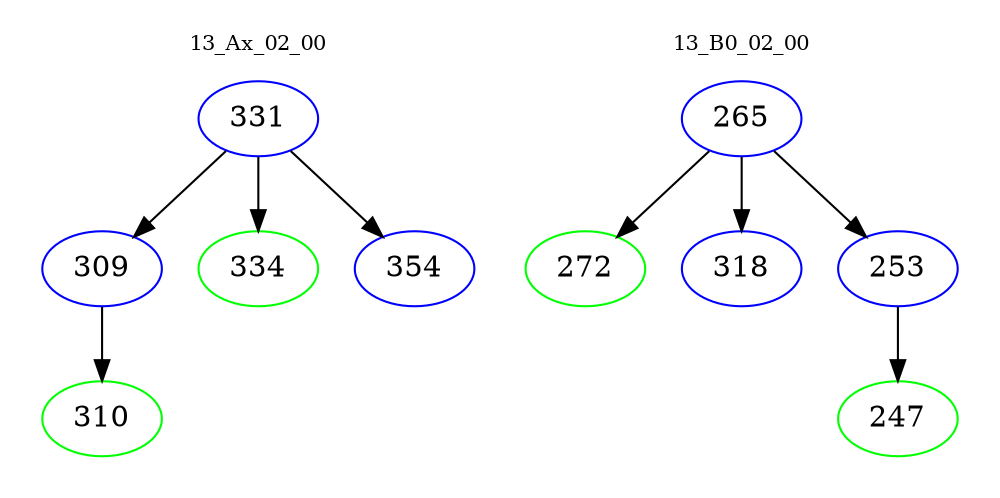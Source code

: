 digraph{
subgraph cluster_0 {
color = white
label = "13_Ax_02_00";
fontsize=10;
T0_331 [label="331", color="blue"]
T0_331 -> T0_309 [color="black"]
T0_309 [label="309", color="blue"]
T0_309 -> T0_310 [color="black"]
T0_310 [label="310", color="green"]
T0_331 -> T0_334 [color="black"]
T0_334 [label="334", color="green"]
T0_331 -> T0_354 [color="black"]
T0_354 [label="354", color="blue"]
}
subgraph cluster_1 {
color = white
label = "13_B0_02_00";
fontsize=10;
T1_265 [label="265", color="blue"]
T1_265 -> T1_272 [color="black"]
T1_272 [label="272", color="green"]
T1_265 -> T1_318 [color="black"]
T1_318 [label="318", color="blue"]
T1_265 -> T1_253 [color="black"]
T1_253 [label="253", color="blue"]
T1_253 -> T1_247 [color="black"]
T1_247 [label="247", color="green"]
}
}
